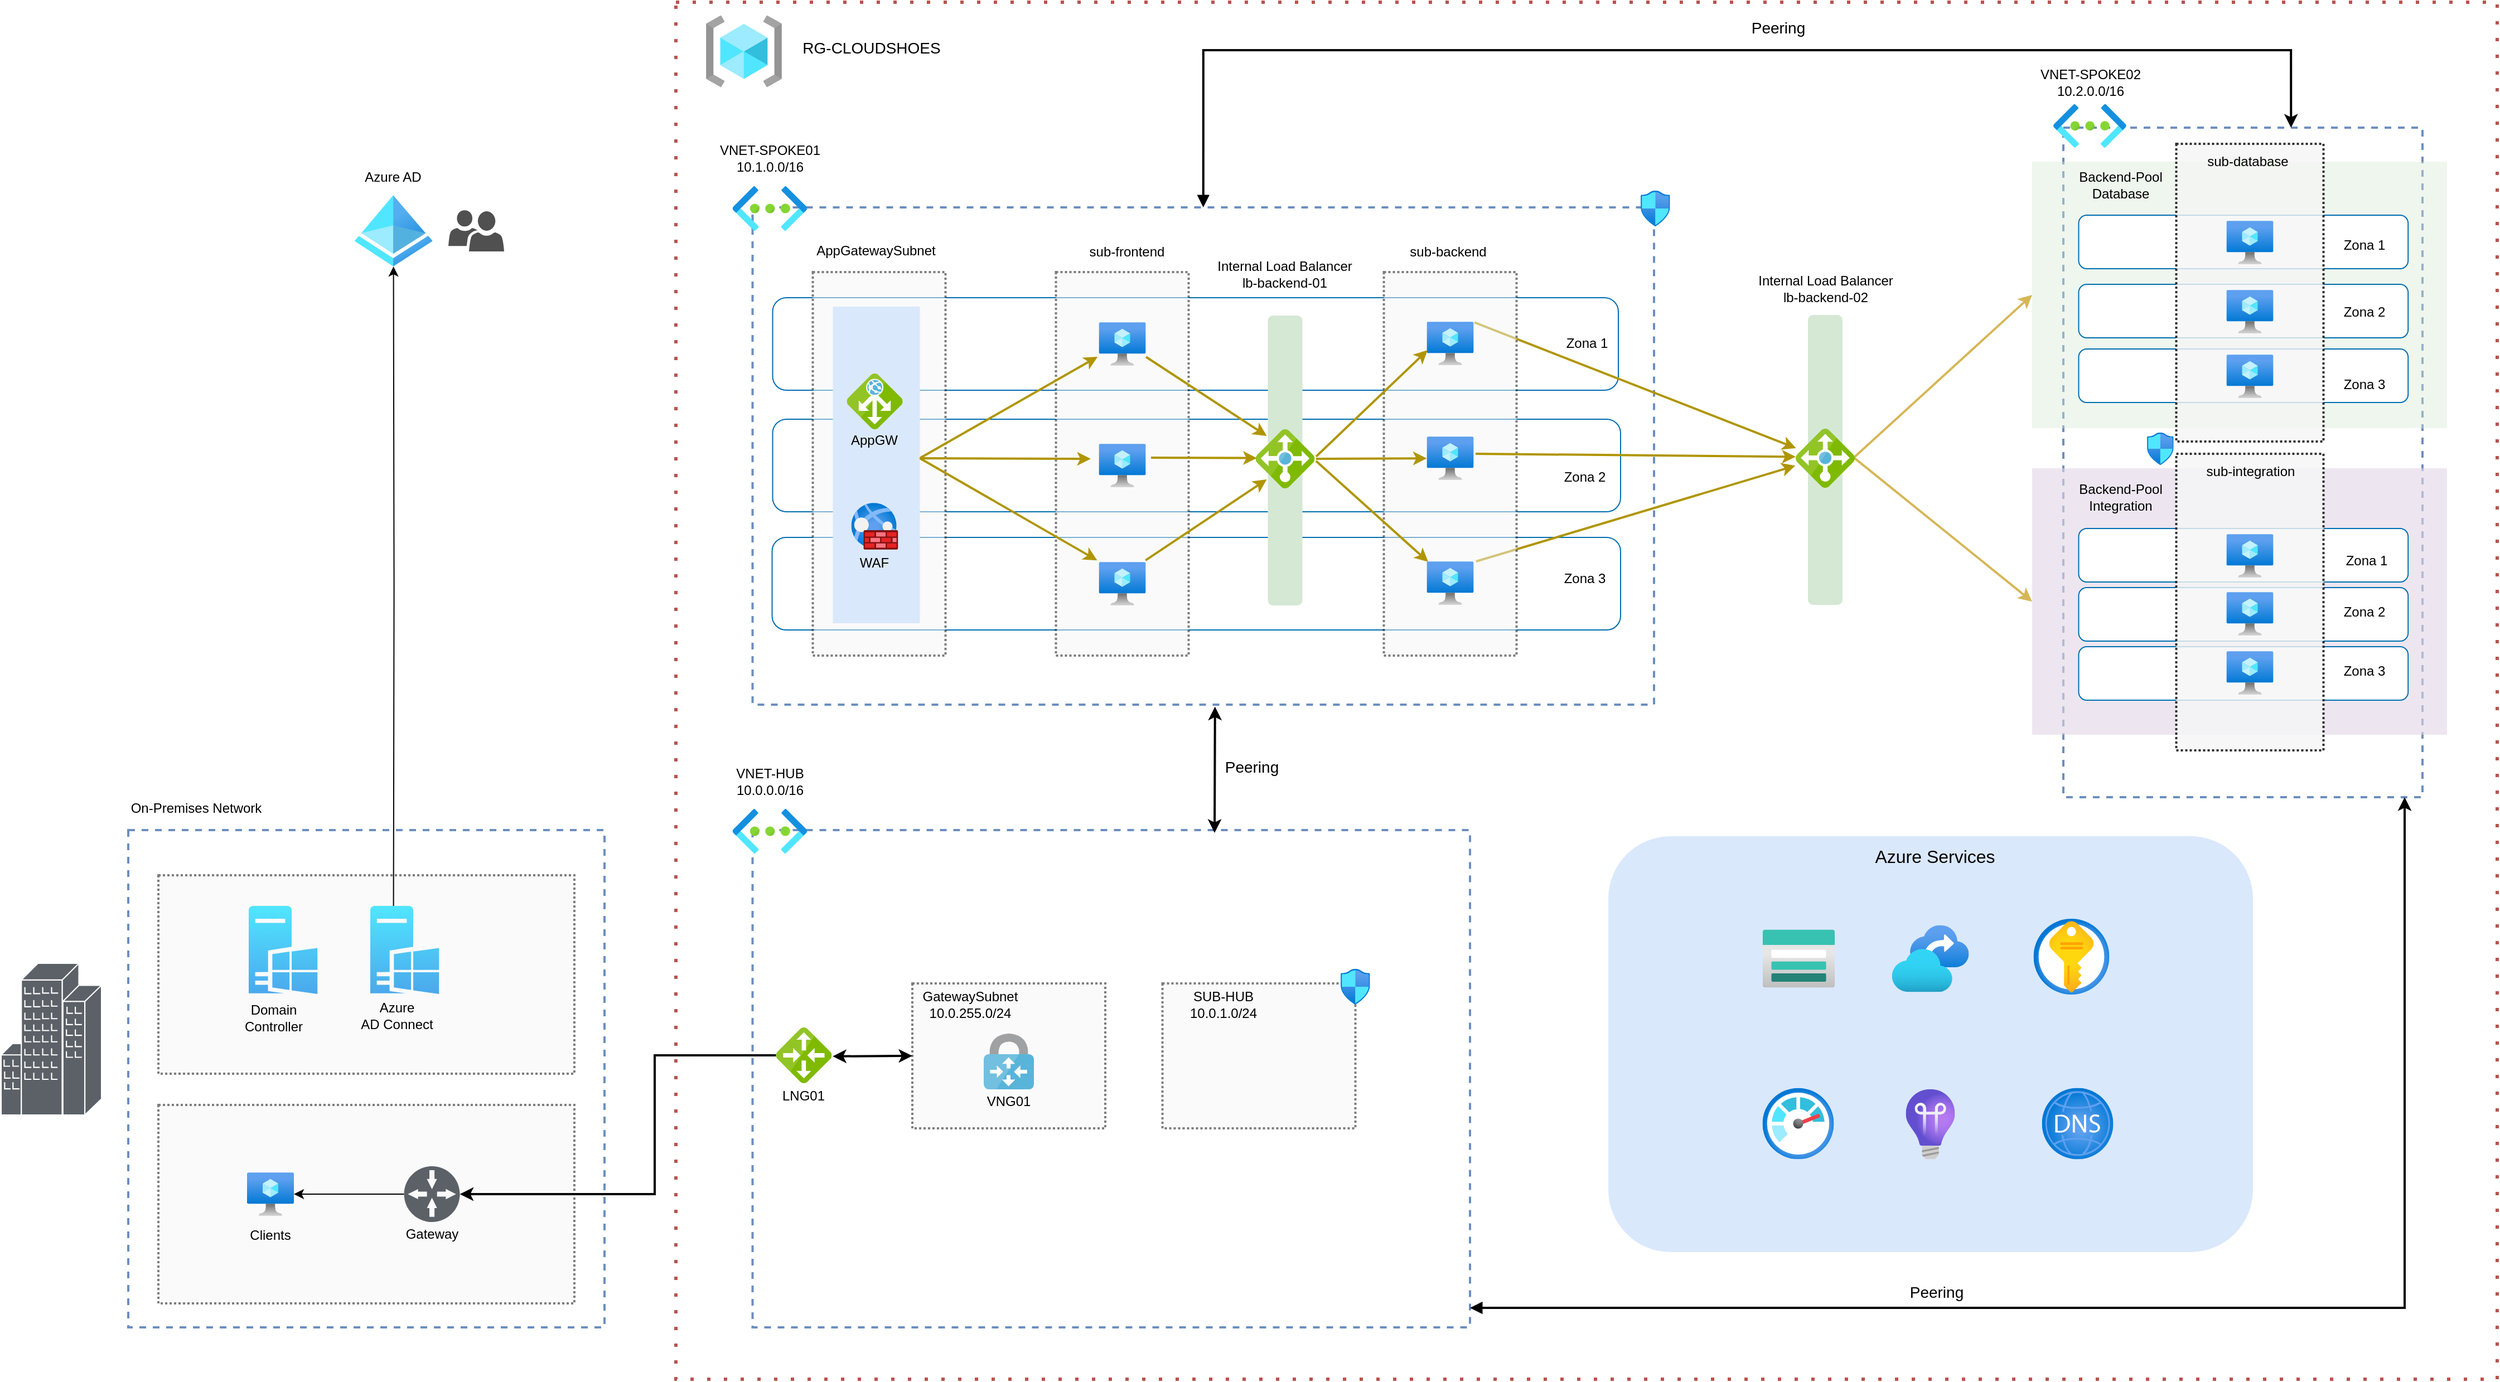 <mxfile version="21.2.8" type="device">
  <diagram name="Página-1" id="-37fiKzTfTFrvlBXJHoI">
    <mxGraphModel dx="4023" dy="2340" grid="0" gridSize="10" guides="1" tooltips="1" connect="1" arrows="1" fold="1" page="1" pageScale="1" pageWidth="1654" pageHeight="1169" math="0" shadow="0">
      <root>
        <mxCell id="0" />
        <mxCell id="1" parent="0" />
        <mxCell id="cvwk5FWjo_cIpafisq4H-9" value="" style="rounded=0;whiteSpace=wrap;html=1;fillColor=none;strokeColor=#b85450;dashed=1;dashPattern=1 4;strokeWidth=3;" parent="1" vertex="1">
          <mxGeometry x="-21" y="-38" width="1633" height="1235" as="geometry" />
        </mxCell>
        <mxCell id="piXn53ShzP-eT9wFTnDq-95" value="" style="rounded=0;whiteSpace=wrap;html=1;fillColor=none;strokeColor=#6c8ebf;dashed=1;strokeWidth=2;" parent="1" vertex="1">
          <mxGeometry x="1223" y="74.541" width="322" height="600.459" as="geometry" />
        </mxCell>
        <mxCell id="5LvUjJr5f0t_mkYkE7_c-12" value="" style="rounded=0;whiteSpace=wrap;html=1;fillColor=#d5e8d4;strokeColor=none;fillStyle=auto;opacity=40;dashed=1;dashPattern=1 1;strokeWidth=2;" parent="1" vertex="1">
          <mxGeometry x="1195" y="105" width="372" height="239" as="geometry" />
        </mxCell>
        <mxCell id="piXn53ShzP-eT9wFTnDq-108" value="" style="rounded=1;whiteSpace=wrap;html=1;fillColor=default;fontColor=#ffffff;strokeColor=#006EAF;" parent="1" vertex="1">
          <mxGeometry x="1236.75" y="153" width="295.37" height="48" as="geometry" />
        </mxCell>
        <mxCell id="piXn53ShzP-eT9wFTnDq-112" value="" style="rounded=1;whiteSpace=wrap;html=1;fillColor=default;fontColor=#ffffff;strokeColor=#006EAF;" parent="1" vertex="1">
          <mxGeometry x="1236.75" y="273" width="295.37" height="48" as="geometry" />
        </mxCell>
        <mxCell id="piXn53ShzP-eT9wFTnDq-111" value="" style="rounded=1;whiteSpace=wrap;html=1;fillColor=default;fontColor=#ffffff;strokeColor=#006EAF;" parent="1" vertex="1">
          <mxGeometry x="1236.75" y="215" width="295.37" height="48" as="geometry" />
        </mxCell>
        <mxCell id="piXn53ShzP-eT9wFTnDq-90" value="" style="rounded=0;whiteSpace=wrap;html=1;fillColor=#f5f5f5;fontColor=#333333;strokeColor=#000000;fillStyle=auto;dashed=1;dashPattern=1 1;strokeWidth=2;opacity=80;" parent="1" vertex="1">
          <mxGeometry x="1324.25" y="89" width="132" height="267" as="geometry" />
        </mxCell>
        <mxCell id="5LvUjJr5f0t_mkYkE7_c-13" value="" style="rounded=0;whiteSpace=wrap;html=1;fillColor=#e1d5e7;strokeColor=none;fillStyle=auto;opacity=60;dashed=1;dashPattern=1 1;strokeWidth=2;" parent="1" vertex="1">
          <mxGeometry x="1195" y="380" width="372" height="239" as="geometry" />
        </mxCell>
        <mxCell id="vQ1yZcKt1P1H_fzuq0_L-42" value="" style="rounded=1;whiteSpace=wrap;html=1;fillColor=default;fontColor=#ffffff;strokeColor=#006EAF;" parent="1" vertex="1">
          <mxGeometry x="1236.75" y="540" width="295.37" height="48" as="geometry" />
        </mxCell>
        <mxCell id="vQ1yZcKt1P1H_fzuq0_L-43" value="" style="rounded=1;whiteSpace=wrap;html=1;fillColor=default;fontColor=#ffffff;strokeColor=#006EAF;" parent="1" vertex="1">
          <mxGeometry x="1236.75" y="487" width="295.37" height="48" as="geometry" />
        </mxCell>
        <mxCell id="vQ1yZcKt1P1H_fzuq0_L-44" value="" style="rounded=1;whiteSpace=wrap;html=1;fillColor=default;fontColor=#ffffff;strokeColor=#006EAF;" parent="1" vertex="1">
          <mxGeometry x="1236.75" y="434" width="295.37" height="48" as="geometry" />
        </mxCell>
        <mxCell id="vQ1yZcKt1P1H_fzuq0_L-45" value="" style="rounded=0;whiteSpace=wrap;html=1;fillColor=#f5f5f5;fontColor=#333333;strokeColor=#000000;fillStyle=auto;opacity=80;dashed=1;dashPattern=1 1;strokeWidth=2;" parent="1" vertex="1">
          <mxGeometry x="1324.25" y="367" width="132" height="266" as="geometry" />
        </mxCell>
        <mxCell id="piXn53ShzP-eT9wFTnDq-23" value="" style="rounded=1;whiteSpace=wrap;html=1;fillColor=none;fontColor=#ffffff;strokeColor=#006EAF;" parent="1" vertex="1">
          <mxGeometry x="65.25" y="442" width="760.75" height="83" as="geometry" />
        </mxCell>
        <mxCell id="piXn53ShzP-eT9wFTnDq-21" value="" style="rounded=1;whiteSpace=wrap;html=1;fillColor=none;fontColor=#ffffff;strokeColor=#006EAF;" parent="1" vertex="1">
          <mxGeometry x="65.75" y="227" width="758.25" height="83" as="geometry" />
        </mxCell>
        <mxCell id="piXn53ShzP-eT9wFTnDq-22" value="" style="rounded=1;whiteSpace=wrap;html=1;fillColor=none;fontColor=#ffffff;strokeColor=#006EAF;" parent="1" vertex="1">
          <mxGeometry x="65.75" y="336" width="760.25" height="83" as="geometry" />
        </mxCell>
        <mxCell id="piXn53ShzP-eT9wFTnDq-20" value="" style="rounded=0;whiteSpace=wrap;html=1;fillColor=none;strokeColor=#6c8ebf;dashed=1;strokeWidth=2;" parent="1" vertex="1">
          <mxGeometry x="47.75" y="146" width="808.25" height="446" as="geometry" />
        </mxCell>
        <mxCell id="piXn53ShzP-eT9wFTnDq-24" value="" style="rounded=0;whiteSpace=wrap;html=1;fillColor=#f5f5f5;fontColor=#333333;strokeColor=#000000;fillStyle=auto;opacity=50;dashed=1;dashPattern=1 1;strokeWidth=2;" parent="1" vertex="1">
          <mxGeometry x="101.75" y="204" width="119" height="344" as="geometry" />
        </mxCell>
        <mxCell id="piXn53ShzP-eT9wFTnDq-28" value="" style="rounded=0;whiteSpace=wrap;html=1;fillColor=#dae8fc;strokeColor=none;" parent="1" vertex="1">
          <mxGeometry x="119.75" y="235" width="78" height="284" as="geometry" />
        </mxCell>
        <mxCell id="kLqBszuAOoGfDPWovw_3-4" value="" style="rounded=0;whiteSpace=wrap;html=1;fillColor=none;strokeColor=#6c8ebf;dashed=1;strokeWidth=2;" parent="1" vertex="1">
          <mxGeometry x="-512" y="704.5" width="427" height="446" as="geometry" />
        </mxCell>
        <mxCell id="kLqBszuAOoGfDPWovw_3-9" value="" style="rounded=0;whiteSpace=wrap;html=1;fillColor=#f5f5f5;fontColor=#333333;strokeColor=#000000;fillStyle=auto;opacity=50;dashed=1;dashPattern=1 1;strokeWidth=2;" parent="1" vertex="1">
          <mxGeometry x="-485" y="951" width="373" height="178" as="geometry" />
        </mxCell>
        <mxCell id="vQ1yZcKt1P1H_fzuq0_L-75" value="" style="rounded=0;whiteSpace=wrap;html=1;fillColor=none;strokeColor=#6c8ebf;dashed=1;strokeWidth=2;" parent="1" vertex="1">
          <mxGeometry x="47.75" y="704.5" width="643.25" height="446" as="geometry" />
        </mxCell>
        <mxCell id="vQ1yZcKt1P1H_fzuq0_L-58" value="" style="endArrow=classic;html=1;rounded=0;exitX=0.985;exitY=0.489;exitDx=0;exitDy=0;exitPerimeter=0;strokeWidth=2;fillColor=#fff2cc;strokeColor=#d6b656;entryX=0;entryY=0.5;entryDx=0;entryDy=0;" parent="1" source="piXn53ShzP-eT9wFTnDq-97" target="5LvUjJr5f0t_mkYkE7_c-12" edge="1">
          <mxGeometry width="50" height="50" relative="1" as="geometry">
            <mxPoint x="955" y="388.7" as="sourcePoint" />
            <mxPoint x="1171" y="228" as="targetPoint" />
          </mxGeometry>
        </mxCell>
        <mxCell id="vQ1yZcKt1P1H_fzuq0_L-59" value="" style="endArrow=classic;html=1;rounded=0;exitX=0.985;exitY=0.489;exitDx=0;exitDy=0;exitPerimeter=0;strokeWidth=2;fillColor=#fff2cc;strokeColor=#d6b656;entryX=0;entryY=0.5;entryDx=0;entryDy=0;" parent="1" source="piXn53ShzP-eT9wFTnDq-97" target="5LvUjJr5f0t_mkYkE7_c-13" edge="1">
          <mxGeometry width="50" height="50" relative="1" as="geometry">
            <mxPoint x="955" y="391.7" as="sourcePoint" />
            <mxPoint x="1189" y="556" as="targetPoint" />
          </mxGeometry>
        </mxCell>
        <mxCell id="vQ1yZcKt1P1H_fzuq0_L-82" style="edgeStyle=orthogonalEdgeStyle;rounded=0;orthogonalLoop=1;jettySize=auto;html=1;startArrow=block;startFill=1;strokeWidth=2;jumpStyle=none;jumpSize=0;" parent="1" source="vQ1yZcKt1P1H_fzuq0_L-75" target="piXn53ShzP-eT9wFTnDq-95" edge="1">
          <mxGeometry relative="1" as="geometry">
            <Array as="points">
              <mxPoint x="1529" y="1133" />
            </Array>
            <mxPoint x="1529" y="699" as="targetPoint" />
          </mxGeometry>
        </mxCell>
        <mxCell id="vQ1yZcKt1P1H_fzuq0_L-76" value="" style="image;aspect=fixed;html=1;points=[];align=center;fontSize=12;image=img/lib/azure2/networking/Virtual_Networks.svg;" parent="1" vertex="1">
          <mxGeometry x="29.75" y="685.5" width="67" height="40" as="geometry" />
        </mxCell>
        <mxCell id="vQ1yZcKt1P1H_fzuq0_L-77" value="VNET-HUB&lt;br&gt;10.0.0.0/16" style="text;html=1;strokeColor=none;fillColor=none;align=center;verticalAlign=middle;whiteSpace=wrap;rounded=0;" parent="1" vertex="1">
          <mxGeometry x="16" y="645.5" width="94.5" height="30" as="geometry" />
        </mxCell>
        <mxCell id="vQ1yZcKt1P1H_fzuq0_L-78" value="" style="endArrow=classic;startArrow=classic;html=1;rounded=0;strokeWidth=2;entryX=0.513;entryY=1.004;entryDx=0;entryDy=0;entryPerimeter=0;" parent="1" target="piXn53ShzP-eT9wFTnDq-20" edge="1">
          <mxGeometry width="50" height="50" relative="1" as="geometry">
            <mxPoint x="462" y="707" as="sourcePoint" />
            <mxPoint x="462" y="631" as="targetPoint" />
          </mxGeometry>
        </mxCell>
        <mxCell id="vQ1yZcKt1P1H_fzuq0_L-79" value="Peering" style="text;html=1;strokeColor=none;fillColor=none;align=center;verticalAlign=middle;whiteSpace=wrap;rounded=0;fontSize=14;" parent="1" vertex="1">
          <mxGeometry x="468" y="633" width="55" height="30" as="geometry" />
        </mxCell>
        <mxCell id="vQ1yZcKt1P1H_fzuq0_L-80" value="Peering" style="text;html=1;strokeColor=none;fillColor=none;align=center;verticalAlign=middle;whiteSpace=wrap;rounded=0;fontSize=14;" parent="1" vertex="1">
          <mxGeometry x="1082" y="1104" width="55" height="30" as="geometry" />
        </mxCell>
        <mxCell id="vQ1yZcKt1P1H_fzuq0_L-83" value="" style="rounded=0;whiteSpace=wrap;html=1;fillColor=#f5f5f5;fontColor=#333333;strokeColor=#000000;fillStyle=auto;opacity=50;dashed=1;dashPattern=1 1;strokeWidth=2;" parent="1" vertex="1">
          <mxGeometry x="191" y="842" width="173" height="130" as="geometry" />
        </mxCell>
        <mxCell id="vQ1yZcKt1P1H_fzuq0_L-84" value="" style="image;sketch=0;aspect=fixed;html=1;points=[];align=center;fontSize=12;image=img/lib/mscae/VPN_Gateway.svg;" parent="1" vertex="1">
          <mxGeometry x="255" y="887" width="45" height="50" as="geometry" />
        </mxCell>
        <mxCell id="kLqBszuAOoGfDPWovw_3-17" style="edgeStyle=orthogonalEdgeStyle;rounded=0;orthogonalLoop=1;jettySize=auto;html=1;entryX=1;entryY=0.5;entryDx=0;entryDy=0;entryPerimeter=0;strokeWidth=2;" parent="1" source="vQ1yZcKt1P1H_fzuq0_L-85" target="kLqBszuAOoGfDPWovw_3-32" edge="1">
          <mxGeometry relative="1" as="geometry">
            <Array as="points">
              <mxPoint x="-40" y="906" />
              <mxPoint x="-40" y="1031" />
            </Array>
          </mxGeometry>
        </mxCell>
        <mxCell id="vQ1yZcKt1P1H_fzuq0_L-85" value="" style="image;sketch=0;aspect=fixed;html=1;points=[];align=center;fontSize=12;image=img/lib/mscae/Local_Network_Gateways.svg;" parent="1" vertex="1">
          <mxGeometry x="68.75" y="881.5" width="50" height="50" as="geometry" />
        </mxCell>
        <mxCell id="kLqBszuAOoGfDPWovw_3-1" value="LNG01" style="text;html=1;strokeColor=none;fillColor=none;align=center;verticalAlign=middle;whiteSpace=wrap;rounded=0;" parent="1" vertex="1">
          <mxGeometry x="66.25" y="934" width="55" height="18" as="geometry" />
        </mxCell>
        <mxCell id="kLqBszuAOoGfDPWovw_3-2" value="VNG01" style="text;html=1;strokeColor=none;fillColor=none;align=center;verticalAlign=middle;whiteSpace=wrap;rounded=0;" parent="1" vertex="1">
          <mxGeometry x="250" y="938.5" width="55" height="19" as="geometry" />
        </mxCell>
        <mxCell id="kLqBszuAOoGfDPWovw_3-3" value="GatewaySubnet&lt;br&gt;10.0.255.0/24" style="text;html=1;strokeColor=none;fillColor=none;align=center;verticalAlign=middle;whiteSpace=wrap;rounded=0;" parent="1" vertex="1">
          <mxGeometry x="197.75" y="851" width="89.5" height="19" as="geometry" />
        </mxCell>
        <mxCell id="kLqBszuAOoGfDPWovw_3-6" value="On-Premises Network" style="text;html=1;strokeColor=none;fillColor=none;align=center;verticalAlign=middle;whiteSpace=wrap;rounded=0;" parent="1" vertex="1">
          <mxGeometry x="-512" y="670" width="122" height="30" as="geometry" />
        </mxCell>
        <mxCell id="kLqBszuAOoGfDPWovw_3-7" value="" style="rounded=0;whiteSpace=wrap;html=1;fillColor=#f5f5f5;fontColor=#333333;strokeColor=#000000;fillStyle=auto;opacity=50;dashed=1;dashPattern=1 1;strokeWidth=2;" parent="1" vertex="1">
          <mxGeometry x="-485" y="745" width="373" height="178" as="geometry" />
        </mxCell>
        <mxCell id="kLqBszuAOoGfDPWovw_3-11" value="" style="shape=mxgraph.cisco.buildings.generic_building;html=1;pointerEvents=1;dashed=0;fillColor=#5b6167;strokeColor=#ffffff;strokeWidth=2;verticalLabelPosition=bottom;verticalAlign=top;align=center;outlineConnect=0;" parent="1" vertex="1">
          <mxGeometry x="-626" y="824" width="90" height="136" as="geometry" />
        </mxCell>
        <mxCell id="kLqBszuAOoGfDPWovw_3-12" value="" style="image;aspect=fixed;html=1;points=[];align=center;fontSize=12;image=img/lib/azure2/identity/Azure_Active_Directory.svg;" parent="1" vertex="1">
          <mxGeometry x="-309.19" y="135" width="70" height="64" as="geometry" />
        </mxCell>
        <mxCell id="kLqBszuAOoGfDPWovw_3-16" value="" style="endArrow=classic;startArrow=classic;html=1;rounded=0;strokeWidth=2;entryX=1.017;entryY=0.518;entryDx=0;entryDy=0;entryPerimeter=0;exitX=0;exitY=0.5;exitDx=0;exitDy=0;" parent="1" source="vQ1yZcKt1P1H_fzuq0_L-83" target="vQ1yZcKt1P1H_fzuq0_L-85" edge="1">
          <mxGeometry width="50" height="50" relative="1" as="geometry">
            <mxPoint x="154.25" y="1064" as="sourcePoint" />
            <mxPoint x="154.25" y="988" as="targetPoint" />
          </mxGeometry>
        </mxCell>
        <mxCell id="kLqBszuAOoGfDPWovw_3-30" value="" style="group" parent="1" vertex="1" connectable="0">
          <mxGeometry x="-306" y="772.5" width="72.62" height="105.5" as="geometry" />
        </mxCell>
        <mxCell id="kLqBszuAOoGfDPWovw_3-27" value="" style="sketch=0;aspect=fixed;pointerEvents=1;shadow=0;dashed=0;html=1;strokeColor=none;labelPosition=center;verticalLabelPosition=bottom;verticalAlign=top;align=center;fillColor=#4aa8ec;shape=mxgraph.mscae.enterprise.windows_server;gradientColor=#50e6ff;gradientDirection=north;" parent="kLqBszuAOoGfDPWovw_3-30" vertex="1">
          <mxGeometry x="11" width="61.62" height="79" as="geometry" />
        </mxCell>
        <mxCell id="kLqBszuAOoGfDPWovw_3-28" value="Azure &lt;br&gt;AD Connect" style="text;html=1;strokeColor=none;fillColor=none;align=center;verticalAlign=middle;whiteSpace=wrap;rounded=0;" parent="kLqBszuAOoGfDPWovw_3-30" vertex="1">
          <mxGeometry y="89.5" width="70" height="18" as="geometry" />
        </mxCell>
        <mxCell id="kLqBszuAOoGfDPWovw_3-31" value="" style="group" parent="1" vertex="1" connectable="0">
          <mxGeometry x="-409" y="772.5" width="66.62" height="109" as="geometry" />
        </mxCell>
        <mxCell id="kLqBszuAOoGfDPWovw_3-14" value="" style="sketch=0;aspect=fixed;pointerEvents=1;shadow=0;dashed=0;html=1;strokeColor=none;labelPosition=center;verticalLabelPosition=bottom;verticalAlign=top;align=center;fillColor=#4aa8ec;shape=mxgraph.mscae.enterprise.windows_server;gradientColor=#50e6ff;gradientDirection=north;" parent="kLqBszuAOoGfDPWovw_3-31" vertex="1">
          <mxGeometry x="5" width="61.62" height="79" as="geometry" />
        </mxCell>
        <mxCell id="kLqBszuAOoGfDPWovw_3-25" value="Domain&lt;br&gt;Controller" style="text;html=1;strokeColor=none;fillColor=none;align=center;verticalAlign=middle;whiteSpace=wrap;rounded=0;" parent="kLqBszuAOoGfDPWovw_3-31" vertex="1">
          <mxGeometry y="91" width="55" height="18" as="geometry" />
        </mxCell>
        <mxCell id="kLqBszuAOoGfDPWovw_3-35" style="edgeStyle=orthogonalEdgeStyle;rounded=0;orthogonalLoop=1;jettySize=auto;html=1;" parent="1" source="kLqBszuAOoGfDPWovw_3-32" target="kLqBszuAOoGfDPWovw_3-33" edge="1">
          <mxGeometry relative="1" as="geometry" />
        </mxCell>
        <mxCell id="kLqBszuAOoGfDPWovw_3-36" value="" style="group" parent="1" vertex="1" connectable="0">
          <mxGeometry x="-412" y="1011.5" width="55" height="65" as="geometry" />
        </mxCell>
        <mxCell id="kLqBszuAOoGfDPWovw_3-33" value="" style="image;aspect=fixed;html=1;points=[];align=center;fontSize=12;image=img/lib/azure2/compute/Virtual_Machine.svg;" parent="kLqBszuAOoGfDPWovw_3-36" vertex="1">
          <mxGeometry x="6.47" width="42.05" height="39" as="geometry" />
        </mxCell>
        <mxCell id="kLqBszuAOoGfDPWovw_3-34" value="Clients" style="text;html=1;strokeColor=none;fillColor=none;align=center;verticalAlign=middle;whiteSpace=wrap;rounded=0;" parent="kLqBszuAOoGfDPWovw_3-36" vertex="1">
          <mxGeometry y="47" width="55" height="18" as="geometry" />
        </mxCell>
        <mxCell id="kLqBszuAOoGfDPWovw_3-38" value="" style="group" parent="1" vertex="1" connectable="0">
          <mxGeometry x="-267.19" y="1006" width="55" height="69.5" as="geometry" />
        </mxCell>
        <mxCell id="kLqBszuAOoGfDPWovw_3-32" value="" style="sketch=0;aspect=fixed;pointerEvents=1;shadow=0;dashed=0;html=1;strokeColor=none;labelPosition=center;verticalLabelPosition=bottom;verticalAlign=top;align=center;fillColor=#5b6167;shape=mxgraph.mscae.enterprise.gateway" parent="kLqBszuAOoGfDPWovw_3-38" vertex="1">
          <mxGeometry x="2.5" width="50" height="50" as="geometry" />
        </mxCell>
        <mxCell id="kLqBszuAOoGfDPWovw_3-37" value="Gateway" style="text;html=1;strokeColor=none;fillColor=none;align=center;verticalAlign=middle;whiteSpace=wrap;rounded=0;" parent="kLqBszuAOoGfDPWovw_3-38" vertex="1">
          <mxGeometry y="51.5" width="55" height="18" as="geometry" />
        </mxCell>
        <mxCell id="kLqBszuAOoGfDPWovw_3-40" style="edgeStyle=orthogonalEdgeStyle;rounded=0;orthogonalLoop=1;jettySize=auto;html=1;" parent="1" target="kLqBszuAOoGfDPWovw_3-12" edge="1">
          <mxGeometry relative="1" as="geometry">
            <mxPoint x="-274.19" y="772.5" as="sourcePoint" />
          </mxGeometry>
        </mxCell>
        <mxCell id="kLqBszuAOoGfDPWovw_3-41" value="Azure AD" style="text;html=1;strokeColor=none;fillColor=none;align=center;verticalAlign=middle;whiteSpace=wrap;rounded=0;" parent="1" vertex="1">
          <mxGeometry x="-301.69" y="110" width="55" height="18" as="geometry" />
        </mxCell>
        <mxCell id="kLqBszuAOoGfDPWovw_3-43" value="" style="sketch=0;pointerEvents=1;shadow=0;dashed=0;html=1;strokeColor=none;labelPosition=center;verticalLabelPosition=bottom;verticalAlign=top;align=center;fillColor=#505050;shape=mxgraph.mscae.intune.user_group" parent="1" vertex="1">
          <mxGeometry x="-225" y="148.5" width="50" height="37" as="geometry" />
        </mxCell>
        <mxCell id="5LvUjJr5f0t_mkYkE7_c-6" value="" style="group" parent="1" vertex="1" connectable="0">
          <mxGeometry x="946.5" y="203.5" width="126" height="299" as="geometry" />
        </mxCell>
        <mxCell id="piXn53ShzP-eT9wFTnDq-96" value="" style="rounded=1;whiteSpace=wrap;html=1;fillColor=#d5e8d4;strokeColor=none;" parent="5LvUjJr5f0t_mkYkE7_c-6" vertex="1">
          <mxGeometry x="47.5" y="39" width="31" height="260" as="geometry" />
        </mxCell>
        <mxCell id="piXn53ShzP-eT9wFTnDq-97" value="" style="image;sketch=0;aspect=fixed;html=1;points=[];align=center;fontSize=12;image=img/lib/mscae/Load_Balancer_feature.svg;" parent="5LvUjJr5f0t_mkYkE7_c-6" vertex="1">
          <mxGeometry x="36.5" y="141" width="53" height="53" as="geometry" />
        </mxCell>
        <mxCell id="WbdaYALbMlaz5bzxNm2c-4" value="Internal Load Balancer&lt;br&gt;lb-backend-02" style="text;html=1;strokeColor=none;fillColor=none;align=center;verticalAlign=middle;whiteSpace=wrap;rounded=0;" parent="5LvUjJr5f0t_mkYkE7_c-6" vertex="1">
          <mxGeometry width="126" height="30" as="geometry" />
        </mxCell>
        <mxCell id="piXn53ShzP-eT9wFTnDq-100" value="" style="endArrow=classic;html=1;rounded=0;strokeColor=#B09500;strokeWidth=2;fillColor=#e3c800;entryX=-0.006;entryY=0.626;entryDx=0;entryDy=0;entryPerimeter=0;exitX=1.053;exitY=0;exitDx=0;exitDy=0;exitPerimeter=0;" parent="1" source="piXn53ShzP-eT9wFTnDq-43" target="piXn53ShzP-eT9wFTnDq-97" edge="1">
          <mxGeometry width="50" height="50" relative="1" as="geometry">
            <mxPoint x="686.616" y="483.968" as="sourcePoint" />
            <mxPoint x="944.01" y="406.499" as="targetPoint" />
          </mxGeometry>
        </mxCell>
        <mxCell id="piXn53ShzP-eT9wFTnDq-101" value="" style="endArrow=classic;html=1;rounded=0;exitX=1.019;exitY=0.018;exitDx=0;exitDy=0;exitPerimeter=0;strokeColor=#B09500;strokeWidth=2;fillColor=#e3c800;entryX=0.006;entryY=0.33;entryDx=0;entryDy=0;entryPerimeter=0;" parent="1" source="piXn53ShzP-eT9wFTnDq-44" target="piXn53ShzP-eT9wFTnDq-97" edge="1">
          <mxGeometry width="50" height="50" relative="1" as="geometry">
            <mxPoint x="687.584" y="296.346" as="sourcePoint" />
            <mxPoint x="909" y="369.5" as="targetPoint" />
          </mxGeometry>
        </mxCell>
        <mxCell id="piXn53ShzP-eT9wFTnDq-86" value="" style="image;aspect=fixed;html=1;points=[];align=center;fontSize=12;image=img/lib/azure2/networking/Virtual_Networks.svg;" parent="1" vertex="1">
          <mxGeometry x="29.75" y="127" width="67" height="40" as="geometry" />
        </mxCell>
        <mxCell id="piXn53ShzP-eT9wFTnDq-87" value="VNET-SPOKE01&lt;br&gt;10.1.0.0/16" style="text;html=1;strokeColor=none;fillColor=none;align=center;verticalAlign=middle;whiteSpace=wrap;rounded=0;" parent="1" vertex="1">
          <mxGeometry x="16" y="87" width="94.5" height="30" as="geometry" />
        </mxCell>
        <mxCell id="piXn53ShzP-eT9wFTnDq-25" value="" style="rounded=0;whiteSpace=wrap;html=1;fillColor=#f5f5f5;fontColor=#333333;strokeColor=#000000;fillStyle=auto;opacity=50;dashed=1;dashPattern=1 1;strokeWidth=2;" parent="1" vertex="1">
          <mxGeometry x="319.75" y="204" width="119" height="344" as="geometry" />
        </mxCell>
        <mxCell id="piXn53ShzP-eT9wFTnDq-26" value="" style="rounded=0;whiteSpace=wrap;html=1;fillColor=#f5f5f5;fontColor=#333333;strokeColor=#000000;fillStyle=auto;opacity=50;dashed=1;dashPattern=1 1;strokeWidth=2;" parent="1" vertex="1">
          <mxGeometry x="613.75" y="204" width="119" height="344" as="geometry" />
        </mxCell>
        <mxCell id="piXn53ShzP-eT9wFTnDq-31" value="" style="rounded=1;whiteSpace=wrap;html=1;fillColor=#d5e8d4;strokeColor=none;" parent="1" vertex="1">
          <mxGeometry x="509.75" y="243" width="31" height="260" as="geometry" />
        </mxCell>
        <mxCell id="piXn53ShzP-eT9wFTnDq-39" value="" style="image;aspect=fixed;html=1;points=[];align=center;fontSize=12;image=img/lib/azure2/compute/Virtual_Machine.svg;" parent="1" vertex="1">
          <mxGeometry x="358.23" y="358" width="42.05" height="39" as="geometry" />
        </mxCell>
        <mxCell id="piXn53ShzP-eT9wFTnDq-40" value="" style="image;aspect=fixed;html=1;points=[];align=center;fontSize=12;image=img/lib/azure2/compute/Virtual_Machine.svg;" parent="1" vertex="1">
          <mxGeometry x="358.23" y="464" width="42.05" height="39" as="geometry" />
        </mxCell>
        <mxCell id="piXn53ShzP-eT9wFTnDq-41" value="" style="image;aspect=fixed;html=1;points=[];align=center;fontSize=12;image=img/lib/azure2/compute/Virtual_Machine.svg;" parent="1" vertex="1">
          <mxGeometry x="358.23" y="249" width="42.05" height="39" as="geometry" />
        </mxCell>
        <mxCell id="piXn53ShzP-eT9wFTnDq-42" value="" style="image;aspect=fixed;html=1;points=[];align=center;fontSize=12;image=img/lib/azure2/compute/Virtual_Machine.svg;" parent="1" vertex="1">
          <mxGeometry x="652.23" y="351.5" width="42.05" height="39" as="geometry" />
        </mxCell>
        <mxCell id="piXn53ShzP-eT9wFTnDq-43" value="" style="image;aspect=fixed;html=1;points=[];align=center;fontSize=12;image=img/lib/azure2/compute/Virtual_Machine.svg;" parent="1" vertex="1">
          <mxGeometry x="652.23" y="463.5" width="42.05" height="39" as="geometry" />
        </mxCell>
        <mxCell id="piXn53ShzP-eT9wFTnDq-44" value="" style="image;aspect=fixed;html=1;points=[];align=center;fontSize=12;image=img/lib/azure2/compute/Virtual_Machine.svg;" parent="1" vertex="1">
          <mxGeometry x="652.23" y="248.5" width="42.05" height="39" as="geometry" />
        </mxCell>
        <mxCell id="piXn53ShzP-eT9wFTnDq-45" value="Zona 1" style="text;html=1;strokeColor=none;fillColor=none;align=center;verticalAlign=middle;whiteSpace=wrap;rounded=0;" parent="1" vertex="1">
          <mxGeometry x="766" y="253" width="60" height="30" as="geometry" />
        </mxCell>
        <mxCell id="piXn53ShzP-eT9wFTnDq-46" value="Zona 2" style="text;html=1;strokeColor=none;fillColor=none;align=center;verticalAlign=middle;whiteSpace=wrap;rounded=0;" parent="1" vertex="1">
          <mxGeometry x="764" y="372.5" width="60" height="30" as="geometry" />
        </mxCell>
        <mxCell id="piXn53ShzP-eT9wFTnDq-47" value="Zona 3" style="text;html=1;strokeColor=none;fillColor=none;align=center;verticalAlign=middle;whiteSpace=wrap;rounded=0;" parent="1" vertex="1">
          <mxGeometry x="764" y="464" width="60" height="30" as="geometry" />
        </mxCell>
        <mxCell id="piXn53ShzP-eT9wFTnDq-48" value="AppGatewaySubnet" style="text;html=1;strokeColor=none;fillColor=none;align=center;verticalAlign=middle;whiteSpace=wrap;rounded=0;" parent="1" vertex="1">
          <mxGeometry x="111" y="174.5" width="94.5" height="21.5" as="geometry" />
        </mxCell>
        <mxCell id="piXn53ShzP-eT9wFTnDq-49" value="sub-frontend" style="text;html=1;strokeColor=none;fillColor=none;align=center;verticalAlign=middle;whiteSpace=wrap;rounded=0;" parent="1" vertex="1">
          <mxGeometry x="328.25" y="174.5" width="110.5" height="23" as="geometry" />
        </mxCell>
        <mxCell id="piXn53ShzP-eT9wFTnDq-56" value="" style="group" parent="1" vertex="1" connectable="0">
          <mxGeometry x="127.25" y="411" width="60" height="65" as="geometry" />
        </mxCell>
        <mxCell id="piXn53ShzP-eT9wFTnDq-53" value="" style="image;aspect=fixed;html=1;points=[];align=center;fontSize=12;image=img/lib/azure2/networking/Web_Application_Firewall_Policies_WAF.svg;" parent="piXn53ShzP-eT9wFTnDq-56" vertex="1">
          <mxGeometry x="9" width="42" height="42" as="geometry" />
        </mxCell>
        <mxCell id="piXn53ShzP-eT9wFTnDq-55" value="WAF" style="text;html=1;strokeColor=none;fillColor=none;align=center;verticalAlign=middle;whiteSpace=wrap;rounded=0;" parent="piXn53ShzP-eT9wFTnDq-56" vertex="1">
          <mxGeometry y="42" width="60" height="23" as="geometry" />
        </mxCell>
        <mxCell id="piXn53ShzP-eT9wFTnDq-57" value="" style="group" parent="1" vertex="1" connectable="0">
          <mxGeometry x="127.25" y="295" width="60" height="75" as="geometry" />
        </mxCell>
        <mxCell id="piXn53ShzP-eT9wFTnDq-52" value="" style="image;sketch=0;aspect=fixed;html=1;points=[];align=center;fontSize=12;image=img/lib/mscae/Application_Gateway.svg;" parent="piXn53ShzP-eT9wFTnDq-57" vertex="1">
          <mxGeometry x="5" width="50" height="50" as="geometry" />
        </mxCell>
        <mxCell id="piXn53ShzP-eT9wFTnDq-54" value="AppGW" style="text;html=1;strokeColor=none;fillColor=none;align=center;verticalAlign=middle;whiteSpace=wrap;rounded=0;" parent="piXn53ShzP-eT9wFTnDq-57" vertex="1">
          <mxGeometry y="45" width="60" height="30" as="geometry" />
        </mxCell>
        <mxCell id="piXn53ShzP-eT9wFTnDq-58" value="" style="image;sketch=0;aspect=fixed;html=1;points=[];align=center;fontSize=12;image=img/lib/mscae/Load_Balancer_feature.svg;" parent="1" vertex="1">
          <mxGeometry x="498.75" y="345" width="53" height="53" as="geometry" />
        </mxCell>
        <mxCell id="piXn53ShzP-eT9wFTnDq-62" value="" style="endArrow=classic;html=1;rounded=0;exitX=1.004;exitY=0.517;exitDx=0;exitDy=0;exitPerimeter=0;entryX=-0.026;entryY=0.794;entryDx=0;entryDy=0;entryPerimeter=0;strokeWidth=2;fillColor=#e3c800;strokeColor=#B09500;" parent="1" target="piXn53ShzP-eT9wFTnDq-41" edge="1">
          <mxGeometry width="50" height="50" relative="1" as="geometry">
            <mxPoint x="198.062" y="370.709" as="sourcePoint" />
            <mxPoint x="294.75" y="265" as="targetPoint" />
          </mxGeometry>
        </mxCell>
        <mxCell id="piXn53ShzP-eT9wFTnDq-63" value="" style="endArrow=classic;html=1;rounded=0;exitX=1;exitY=0;exitDx=0;exitDy=0;strokeWidth=2;fillColor=#e3c800;strokeColor=#B09500;" parent="1" edge="1">
          <mxGeometry width="50" height="50" relative="1" as="geometry">
            <mxPoint x="197.75" y="371" as="sourcePoint" />
            <mxPoint x="351" y="371.5" as="targetPoint" />
          </mxGeometry>
        </mxCell>
        <mxCell id="piXn53ShzP-eT9wFTnDq-64" value="" style="endArrow=classic;html=1;rounded=0;entryX=-0.037;entryY=-0.037;entryDx=0;entryDy=0;entryPerimeter=0;strokeWidth=2;fillColor=#e3c800;strokeColor=#B09500;" parent="1" target="piXn53ShzP-eT9wFTnDq-40" edge="1">
          <mxGeometry width="50" height="50" relative="1" as="geometry">
            <mxPoint x="197.75" y="371" as="sourcePoint" />
            <mxPoint x="293.75" y="474" as="targetPoint" />
          </mxGeometry>
        </mxCell>
        <mxCell id="piXn53ShzP-eT9wFTnDq-65" value="" style="endArrow=classic;html=1;rounded=0;entryX=0.017;entryY=0.655;entryDx=0;entryDy=0;entryPerimeter=0;strokeWidth=2;fillColor=#e3c800;strokeColor=#B09500;" parent="1" target="piXn53ShzP-eT9wFTnDq-44" edge="1">
          <mxGeometry width="50" height="50" relative="1" as="geometry">
            <mxPoint x="553" y="369.5" as="sourcePoint" />
            <mxPoint x="550.681" y="285.5" as="targetPoint" />
          </mxGeometry>
        </mxCell>
        <mxCell id="piXn53ShzP-eT9wFTnDq-66" value="" style="endArrow=classic;html=1;rounded=0;strokeWidth=2;fillColor=#e3c800;strokeColor=#B09500;" parent="1" target="piXn53ShzP-eT9wFTnDq-42" edge="1">
          <mxGeometry width="50" height="50" relative="1" as="geometry">
            <mxPoint x="553" y="371.5" as="sourcePoint" />
            <mxPoint x="543.356" y="370.632" as="targetPoint" />
          </mxGeometry>
        </mxCell>
        <mxCell id="piXn53ShzP-eT9wFTnDq-67" value="" style="endArrow=classic;html=1;rounded=0;entryX=0.031;entryY=0.011;entryDx=0;entryDy=0;entryPerimeter=0;strokeWidth=2;fillColor=#e3c800;strokeColor=#B09500;" parent="1" target="piXn53ShzP-eT9wFTnDq-43" edge="1">
          <mxGeometry width="50" height="50" relative="1" as="geometry">
            <mxPoint x="553" y="373.5" as="sourcePoint" />
            <mxPoint x="543.861" y="462.397" as="targetPoint" />
          </mxGeometry>
        </mxCell>
        <mxCell id="piXn53ShzP-eT9wFTnDq-70" value="" style="endArrow=classic;html=1;rounded=0;entryX=0.021;entryY=0.487;entryDx=0;entryDy=0;entryPerimeter=0;strokeWidth=2;fillColor=#e3c800;strokeColor=#B09500;" parent="1" target="piXn53ShzP-eT9wFTnDq-58" edge="1">
          <mxGeometry width="50" height="50" relative="1" as="geometry">
            <mxPoint x="405" y="370.5" as="sourcePoint" />
            <mxPoint x="429.748" y="370.585" as="targetPoint" />
          </mxGeometry>
        </mxCell>
        <mxCell id="piXn53ShzP-eT9wFTnDq-71" value="" style="endArrow=classic;html=1;rounded=0;exitX=0.995;exitY=-0.037;exitDx=0;exitDy=0;exitPerimeter=0;entryX=0.189;entryY=0.849;entryDx=0;entryDy=0;entryPerimeter=0;strokeWidth=2;fillColor=#e3c800;strokeColor=#B09500;" parent="1" source="piXn53ShzP-eT9wFTnDq-40" target="piXn53ShzP-eT9wFTnDq-58" edge="1">
          <mxGeometry width="50" height="50" relative="1" as="geometry">
            <mxPoint x="338.232" y="493.709" as="sourcePoint" />
            <mxPoint x="438.92" y="386" as="targetPoint" />
          </mxGeometry>
        </mxCell>
        <mxCell id="piXn53ShzP-eT9wFTnDq-74" value="" style="endArrow=classic;html=1;rounded=0;entryX=0.189;entryY=0.113;entryDx=0;entryDy=0;entryPerimeter=0;exitX=1.006;exitY=0.798;exitDx=0;exitDy=0;exitPerimeter=0;strokeWidth=2;fillColor=#e3c800;strokeColor=#B09500;" parent="1" source="piXn53ShzP-eT9wFTnDq-41" target="piXn53ShzP-eT9wFTnDq-58" edge="1">
          <mxGeometry width="50" height="50" relative="1" as="geometry">
            <mxPoint x="386.75" y="261.6" as="sourcePoint" />
            <mxPoint x="438.861" y="353.997" as="targetPoint" />
          </mxGeometry>
        </mxCell>
        <mxCell id="piXn53ShzP-eT9wFTnDq-85" value="Internal Load Balancer&lt;br&gt;lb-backend-01" style="text;html=1;strokeColor=none;fillColor=none;align=center;verticalAlign=middle;whiteSpace=wrap;rounded=0;" parent="1" vertex="1">
          <mxGeometry x="462.25" y="191" width="126" height="30" as="geometry" />
        </mxCell>
        <mxCell id="piXn53ShzP-eT9wFTnDq-99" value="" style="endArrow=classic;html=1;rounded=0;strokeColor=#B09500;strokeWidth=2;fillColor=#e3c800;entryX=0;entryY=0.475;entryDx=0;entryDy=0;entryPerimeter=0;exitX=1.041;exitY=0.397;exitDx=0;exitDy=0;exitPerimeter=0;" parent="1" source="piXn53ShzP-eT9wFTnDq-42" target="piXn53ShzP-eT9wFTnDq-97" edge="1">
          <mxGeometry width="50" height="50" relative="1" as="geometry">
            <mxPoint x="696" y="388.5" as="sourcePoint" />
            <mxPoint x="900" y="389.5" as="targetPoint" />
          </mxGeometry>
        </mxCell>
        <mxCell id="WbdaYALbMlaz5bzxNm2c-2" value="" style="image;aspect=fixed;html=1;points=[];align=center;fontSize=12;image=img/lib/azure2/networking/Network_Security_Groups.svg;" parent="1" vertex="1">
          <mxGeometry x="844" y="131" width="26.35" height="32" as="geometry" />
        </mxCell>
        <mxCell id="WbdaYALbMlaz5bzxNm2c-3" value="sub-backend" style="text;html=1;strokeColor=none;fillColor=none;align=center;verticalAlign=middle;whiteSpace=wrap;rounded=0;" parent="1" vertex="1">
          <mxGeometry x="616.25" y="174.5" width="110.5" height="23" as="geometry" />
        </mxCell>
        <mxCell id="vQ1yZcKt1P1H_fzuq0_L-48" value="Zona 1" style="text;html=1;strokeColor=none;fillColor=none;align=center;verticalAlign=middle;whiteSpace=wrap;rounded=0;" parent="1" vertex="1">
          <mxGeometry x="1465.25" y="447.5" width="60" height="30" as="geometry" />
        </mxCell>
        <mxCell id="vQ1yZcKt1P1H_fzuq0_L-49" value="Zona 2" style="text;html=1;strokeColor=none;fillColor=none;align=center;verticalAlign=middle;whiteSpace=wrap;rounded=0;" parent="1" vertex="1">
          <mxGeometry x="1463.25" y="494" width="60" height="30" as="geometry" />
        </mxCell>
        <mxCell id="vQ1yZcKt1P1H_fzuq0_L-50" value="Zona 3" style="text;html=1;strokeColor=none;fillColor=none;align=center;verticalAlign=middle;whiteSpace=wrap;rounded=0;" parent="1" vertex="1">
          <mxGeometry x="1463.25" y="546.5" width="60" height="30" as="geometry" />
        </mxCell>
        <mxCell id="vQ1yZcKt1P1H_fzuq0_L-51" value="" style="image;aspect=fixed;html=1;points=[];align=center;fontSize=12;image=img/lib/azure2/compute/Virtual_Machine.svg;" parent="1" vertex="1">
          <mxGeometry x="1369.23" y="491" width="42.05" height="39" as="geometry" />
        </mxCell>
        <mxCell id="vQ1yZcKt1P1H_fzuq0_L-52" value="" style="image;aspect=fixed;html=1;points=[];align=center;fontSize=12;image=img/lib/azure2/compute/Virtual_Machine.svg;" parent="1" vertex="1">
          <mxGeometry x="1369.23" y="544" width="42.05" height="39" as="geometry" />
        </mxCell>
        <mxCell id="vQ1yZcKt1P1H_fzuq0_L-53" value="" style="image;aspect=fixed;html=1;points=[];align=center;fontSize=12;image=img/lib/azure2/compute/Virtual_Machine.svg;" parent="1" vertex="1">
          <mxGeometry x="1369.23" y="439" width="42.05" height="39" as="geometry" />
        </mxCell>
        <mxCell id="piXn53ShzP-eT9wFTnDq-91" value="" style="image;aspect=fixed;html=1;points=[];align=center;fontSize=12;image=img/lib/azure2/compute/Virtual_Machine.svg;" parent="1" vertex="1">
          <mxGeometry x="1369.23" y="220" width="42.05" height="39" as="geometry" />
        </mxCell>
        <mxCell id="piXn53ShzP-eT9wFTnDq-92" value="" style="image;aspect=fixed;html=1;points=[];align=center;fontSize=12;image=img/lib/azure2/compute/Virtual_Machine.svg;" parent="1" vertex="1">
          <mxGeometry x="1369.23" y="278" width="42.05" height="39" as="geometry" />
        </mxCell>
        <mxCell id="piXn53ShzP-eT9wFTnDq-93" value="" style="image;aspect=fixed;html=1;points=[];align=center;fontSize=12;image=img/lib/azure2/compute/Virtual_Machine.svg;" parent="1" vertex="1">
          <mxGeometry x="1369.23" y="158" width="42.05" height="39" as="geometry" />
        </mxCell>
        <mxCell id="piXn53ShzP-eT9wFTnDq-94" value="" style="image;aspect=fixed;html=1;points=[];align=center;fontSize=12;image=img/lib/azure2/networking/Network_Security_Groups.svg;" parent="1" vertex="1">
          <mxGeometry x="1298" y="348" width="23.88" height="29" as="geometry" />
        </mxCell>
        <mxCell id="piXn53ShzP-eT9wFTnDq-115" value="Zona 2" style="text;html=1;strokeColor=none;fillColor=none;align=center;verticalAlign=middle;whiteSpace=wrap;rounded=0;" parent="1" vertex="1">
          <mxGeometry x="1463.25" y="231" width="60" height="17" as="geometry" />
        </mxCell>
        <mxCell id="piXn53ShzP-eT9wFTnDq-107" value="VNET-SPOKE02&lt;br&gt;10.2.0.0/16" style="text;html=1;strokeColor=none;fillColor=none;align=center;verticalAlign=middle;whiteSpace=wrap;rounded=0;" parent="1" vertex="1">
          <mxGeometry x="1200.25" y="18" width="94.5" height="31.77" as="geometry" />
        </mxCell>
        <mxCell id="piXn53ShzP-eT9wFTnDq-106" value="" style="image;aspect=fixed;html=1;points=[];align=center;fontSize=12;image=img/lib/azure2/networking/Virtual_Networks.svg;" parent="1" vertex="1">
          <mxGeometry x="1214" y="53.36" width="65.424" height="39.059" as="geometry" />
        </mxCell>
        <mxCell id="vQ1yZcKt1P1H_fzuq0_L-47" value="sub-integration" style="text;html=1;strokeColor=none;fillColor=none;align=center;verticalAlign=middle;whiteSpace=wrap;rounded=0;" parent="1" vertex="1">
          <mxGeometry x="1338.75" y="367.002" width="104" height="31.77" as="geometry" />
        </mxCell>
        <mxCell id="piXn53ShzP-eT9wFTnDq-114" value="Zona 1" style="text;html=1;strokeColor=none;fillColor=none;align=center;verticalAlign=middle;whiteSpace=wrap;rounded=0;" parent="1" vertex="1">
          <mxGeometry x="1463" y="170.911" width="60" height="19.062" as="geometry" />
        </mxCell>
        <mxCell id="piXn53ShzP-eT9wFTnDq-116" value="Zona 3" style="text;html=1;strokeColor=none;fillColor=none;align=center;verticalAlign=middle;whiteSpace=wrap;rounded=0;" parent="1" vertex="1">
          <mxGeometry x="1463" y="294.815" width="60" height="20.651" as="geometry" />
        </mxCell>
        <mxCell id="piXn53ShzP-eT9wFTnDq-113" value="sub-database" style="text;html=1;strokeColor=none;fillColor=none;align=center;verticalAlign=middle;whiteSpace=wrap;rounded=0;" parent="1" vertex="1">
          <mxGeometry x="1338.38" y="89.003" width="101.25" height="31.77" as="geometry" />
        </mxCell>
        <mxCell id="5LvUjJr5f0t_mkYkE7_c-14" value="Backend-Pool&lt;br&gt;Database" style="text;html=1;strokeColor=none;fillColor=none;align=center;verticalAlign=middle;whiteSpace=wrap;rounded=0;" parent="1" vertex="1">
          <mxGeometry x="1234" y="110.23" width="81" height="31.77" as="geometry" />
        </mxCell>
        <mxCell id="5LvUjJr5f0t_mkYkE7_c-15" value="Backend-Pool&lt;br&gt;Integration" style="text;html=1;strokeColor=none;fillColor=none;align=center;verticalAlign=middle;whiteSpace=wrap;rounded=0;" parent="1" vertex="1">
          <mxGeometry x="1234" y="390.23" width="81" height="31.77" as="geometry" />
        </mxCell>
        <mxCell id="uYVgUVYLHmNSPc3tJzxF-1" value="" style="rounded=0;whiteSpace=wrap;html=1;fillColor=#f5f5f5;fontColor=#333333;strokeColor=#000000;fillStyle=auto;opacity=50;dashed=1;dashPattern=1 1;strokeWidth=2;" parent="1" vertex="1">
          <mxGeometry x="415.25" y="842" width="173" height="130" as="geometry" />
        </mxCell>
        <mxCell id="uYVgUVYLHmNSPc3tJzxF-2" value="SUB-HUB&lt;br&gt;10.0.1.0/24" style="text;html=1;strokeColor=none;fillColor=none;align=center;verticalAlign=middle;whiteSpace=wrap;rounded=0;" parent="1" vertex="1">
          <mxGeometry x="424.75" y="851" width="89.5" height="19" as="geometry" />
        </mxCell>
        <mxCell id="WbdaYALbMlaz5bzxNm2c-7" value="" style="image;aspect=fixed;html=1;points=[];align=center;fontSize=12;image=img/lib/azure2/networking/Network_Security_Groups.svg;" parent="1" vertex="1">
          <mxGeometry x="575" y="829" width="26.35" height="32" as="geometry" />
        </mxCell>
        <mxCell id="JaG3CU5fATAje8maMEjF-10" value="" style="group" parent="1" vertex="1" connectable="0">
          <mxGeometry x="815" y="710" width="578" height="373" as="geometry" />
        </mxCell>
        <mxCell id="JaG3CU5fATAje8maMEjF-9" value="" style="group" parent="JaG3CU5fATAje8maMEjF-10" vertex="1" connectable="0">
          <mxGeometry width="578" height="373" as="geometry" />
        </mxCell>
        <mxCell id="JaG3CU5fATAje8maMEjF-1" value="" style="rounded=1;whiteSpace=wrap;html=1;fillColor=#dae8fc;strokeColor=none;" parent="JaG3CU5fATAje8maMEjF-9" vertex="1">
          <mxGeometry width="578" height="373" as="geometry" />
        </mxCell>
        <mxCell id="JaG3CU5fATAje8maMEjF-2" value="Azure Services" style="text;html=1;strokeColor=none;fillColor=none;align=center;verticalAlign=middle;whiteSpace=wrap;rounded=0;fontSize=16;" parent="JaG3CU5fATAje8maMEjF-9" vertex="1">
          <mxGeometry x="236" y="3" width="114" height="30" as="geometry" />
        </mxCell>
        <mxCell id="JaG3CU5fATAje8maMEjF-3" value="" style="image;aspect=fixed;html=1;points=[];align=center;fontSize=12;image=img/lib/azure2/storage/Recovery_Services_Vaults.svg;" parent="JaG3CU5fATAje8maMEjF-10" vertex="1">
          <mxGeometry x="254.25" y="79.75" width="69" height="60" as="geometry" />
        </mxCell>
        <mxCell id="JaG3CU5fATAje8maMEjF-4" value="" style="image;aspect=fixed;html=1;points=[];align=center;fontSize=12;image=img/lib/azure2/storage/Storage_Accounts.svg;" parent="JaG3CU5fATAje8maMEjF-10" vertex="1">
          <mxGeometry x="138.25" y="83.75" width="65" height="52" as="geometry" />
        </mxCell>
        <mxCell id="JaG3CU5fATAje8maMEjF-5" value="" style="image;aspect=fixed;html=1;points=[];align=center;fontSize=12;image=img/lib/azure2/management_governance/Monitor.svg;" parent="JaG3CU5fATAje8maMEjF-10" vertex="1">
          <mxGeometry x="138.25" y="225.75" width="64" height="64" as="geometry" />
        </mxCell>
        <mxCell id="JaG3CU5fATAje8maMEjF-6" value="" style="image;aspect=fixed;html=1;points=[];align=center;fontSize=12;image=img/lib/azure2/devops/Application_Insights.svg;" parent="JaG3CU5fATAje8maMEjF-10" vertex="1">
          <mxGeometry x="266.75" y="226.75" width="44" height="63" as="geometry" />
        </mxCell>
        <mxCell id="JaG3CU5fATAje8maMEjF-7" value="" style="image;aspect=fixed;html=1;points=[];align=center;fontSize=12;image=img/lib/azure2/security/Key_Vaults.svg;" parent="JaG3CU5fATAje8maMEjF-10" vertex="1">
          <mxGeometry x="381.25" y="74" width="68" height="68" as="geometry" />
        </mxCell>
        <mxCell id="JaG3CU5fATAje8maMEjF-8" value="" style="image;aspect=fixed;html=1;points=[];align=center;fontSize=12;image=img/lib/azure2/networking/DNS_Zones.svg;" parent="JaG3CU5fATAje8maMEjF-10" vertex="1">
          <mxGeometry x="388.75" y="225.75" width="64" height="64" as="geometry" />
        </mxCell>
        <mxCell id="cvwk5FWjo_cIpafisq4H-2" style="edgeStyle=orthogonalEdgeStyle;rounded=0;orthogonalLoop=1;jettySize=auto;html=1;startArrow=block;startFill=1;strokeWidth=2;jumpStyle=none;jumpSize=0;exitX=0.5;exitY=0;exitDx=0;exitDy=0;entryX=0.634;entryY=0;entryDx=0;entryDy=0;entryPerimeter=0;" parent="1" source="piXn53ShzP-eT9wFTnDq-20" target="piXn53ShzP-eT9wFTnDq-95" edge="1">
          <mxGeometry relative="1" as="geometry">
            <Array as="points">
              <mxPoint x="452" y="5" />
              <mxPoint x="1427" y="5" />
            </Array>
            <mxPoint x="1336.75" y="42" as="targetPoint" />
            <mxPoint x="498.75" y="476" as="sourcePoint" />
          </mxGeometry>
        </mxCell>
        <mxCell id="cvwk5FWjo_cIpafisq4H-3" value="Peering" style="text;html=1;strokeColor=none;fillColor=none;align=center;verticalAlign=middle;whiteSpace=wrap;rounded=0;fontSize=14;" parent="1" vertex="1">
          <mxGeometry x="940" y="-30" width="55" height="30" as="geometry" />
        </mxCell>
        <mxCell id="cvwk5FWjo_cIpafisq4H-6" value="" style="image;aspect=fixed;html=1;points=[];align=center;fontSize=12;image=img/lib/azure2/general/Resource_Groups.svg;" parent="1" vertex="1">
          <mxGeometry x="6" y="-26" width="68" height="64" as="geometry" />
        </mxCell>
        <mxCell id="cvwk5FWjo_cIpafisq4H-7" value="RG-CLOUDSHOES" style="text;html=1;strokeColor=none;fillColor=none;align=center;verticalAlign=middle;whiteSpace=wrap;rounded=0;fontSize=14;" parent="1" vertex="1">
          <mxGeometry x="86" y="-12" width="137" height="30" as="geometry" />
        </mxCell>
      </root>
    </mxGraphModel>
  </diagram>
</mxfile>
